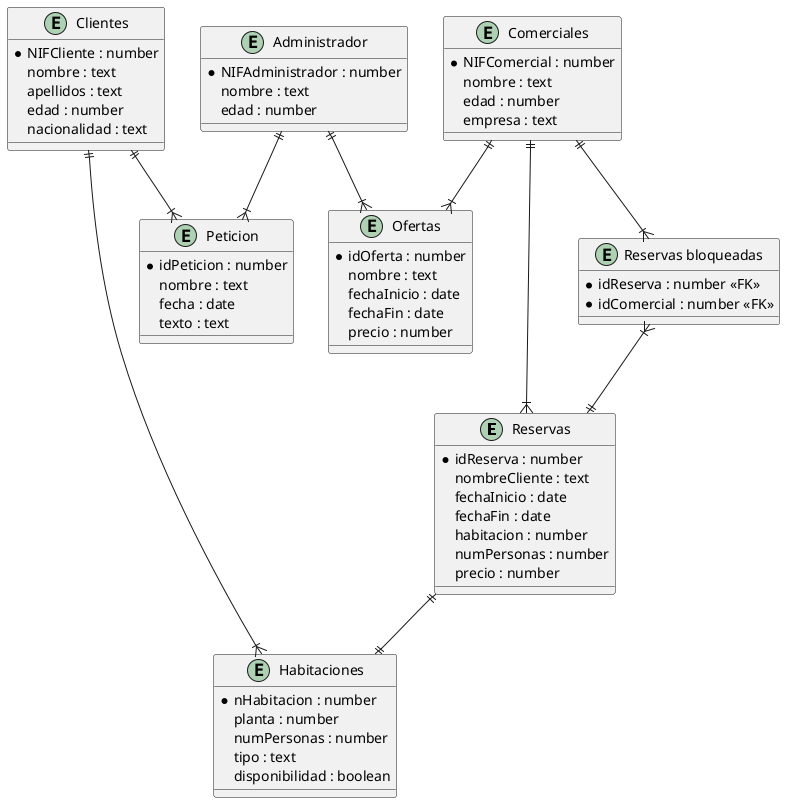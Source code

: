 @startuml supuesto3E-R

entity "Reservas" as Reservas{
    * idReserva : number
    nombreCliente : text
    fechaInicio : date
    fechaFin : date
    habitacion : number
    numPersonas : number
    precio : number
}

entity "Reservas bloqueadas" as rb{
    * idReserva : number <<FK>>
    * idComercial : number <<FK>>
}

entity "Ofertas" as Ofertas{
    * idOferta : number
    nombre : text
    fechaInicio : date
    fechaFin : date
    precio : number
}

entity "Peticion" as Peticion{
    * idPeticion : number
    nombre : text
    fecha : date
    texto : text
}


entity "Comerciales" as Comerciales{
    * NIFComercial : number
    nombre : text
    edad : number
    empresa : text
}

entity "Administrador" as Administrador{
    * NIFAdministrador : number
    nombre : text
    edad : number
}


entity "Clientes" as Clientes{
    * NIFCliente : number
    nombre : text
    apellidos : text
    edad : number
    nacionalidad : text
}

entity "Habitaciones"{
    * nHabitacion : number
    planta : number
    numPersonas : number
    tipo : text
    disponibilidad : boolean
}


Comerciales ||--|{ Ofertas
Comerciales ||--|{ Reservas

Clientes ||--|{ Habitaciones
Clientes ||--|{ Peticion

Administrador ||--|{ Ofertas
Administrador ||--|{ Peticion

Reservas ||--|| Habitaciones

Comerciales ||--|{ rb
rb }|--|| Reservas


@enduml